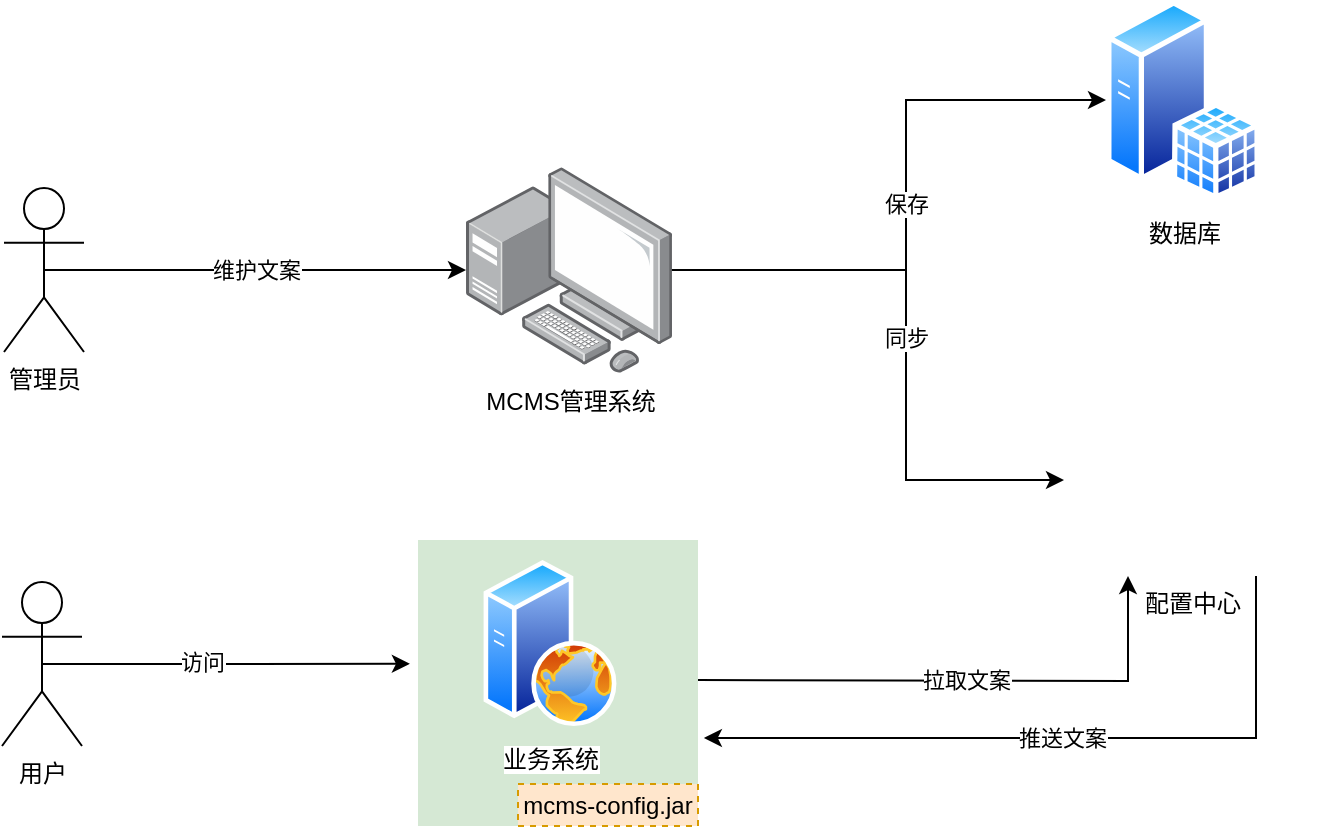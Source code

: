 <mxfile version="13.1.1" type="github"><diagram id="Ht1M8jgEwFfnCIfOTk4-" name="Page-1"><mxGraphModel dx="1422" dy="1540" grid="1" gridSize="10" guides="1" tooltips="1" connect="1" arrows="1" fold="1" page="1" pageScale="1" pageWidth="1169" pageHeight="827" math="0" shadow="0"><root><mxCell id="0"/><mxCell id="1" parent="0"/><mxCell id="Gp6BROhoxOLdqxNDhciu-20" value="保存" style="edgeStyle=orthogonalEdgeStyle;rounded=0;orthogonalLoop=1;jettySize=auto;html=1;exitX=0.971;exitY=0.5;exitDx=0;exitDy=0;exitPerimeter=0;" parent="1" source="Gp6BROhoxOLdqxNDhciu-4" target="Gp6BROhoxOLdqxNDhciu-18" edge="1"><mxGeometry relative="1" as="geometry"><Array as="points"><mxPoint x="610" y="-555"/><mxPoint x="610" y="-640"/></Array></mxGeometry></mxCell><mxCell id="Gp6BROhoxOLdqxNDhciu-21" value="同步" style="edgeStyle=orthogonalEdgeStyle;rounded=0;orthogonalLoop=1;jettySize=auto;html=1;" parent="1" source="Gp6BROhoxOLdqxNDhciu-4" target="Gp6BROhoxOLdqxNDhciu-19" edge="1"><mxGeometry relative="1" as="geometry"><Array as="points"><mxPoint x="442" y="-555"/><mxPoint x="610" y="-555"/><mxPoint x="610" y="-450"/></Array></mxGeometry></mxCell><mxCell id="Gp6BROhoxOLdqxNDhciu-9" value="" style="rounded=0;whiteSpace=wrap;html=1;strokeColor=none;dashed=1;fillColor=#d5e8d4;" parent="1" vertex="1"><mxGeometry x="366" y="-420" width="140" height="143" as="geometry"/></mxCell><mxCell id="Gp6BROhoxOLdqxNDhciu-16" style="edgeStyle=orthogonalEdgeStyle;rounded=0;orthogonalLoop=1;jettySize=auto;html=1;exitX=0.5;exitY=0.5;exitDx=0;exitDy=0;exitPerimeter=0;entryX=-0.029;entryY=0.433;entryDx=0;entryDy=0;entryPerimeter=0;" parent="1" source="Gp6BROhoxOLdqxNDhciu-3" target="Gp6BROhoxOLdqxNDhciu-9" edge="1"><mxGeometry relative="1" as="geometry"/></mxCell><mxCell id="Gp6BROhoxOLdqxNDhciu-17" value="访问" style="edgeLabel;html=1;align=center;verticalAlign=middle;resizable=0;points=[];" parent="Gp6BROhoxOLdqxNDhciu-16" vertex="1" connectable="0"><mxGeometry x="-0.137" y="1" relative="1" as="geometry"><mxPoint as="offset"/></mxGeometry></mxCell><mxCell id="Gp6BROhoxOLdqxNDhciu-3" value="用户" style="shape=umlActor;verticalLabelPosition=bottom;labelBackgroundColor=#ffffff;verticalAlign=top;html=1;outlineConnect=0;" parent="1" vertex="1"><mxGeometry x="158" y="-399" width="40" height="82" as="geometry"/></mxCell><mxCell id="Gp6BROhoxOLdqxNDhciu-23" value="拉取文案" style="edgeStyle=orthogonalEdgeStyle;rounded=0;orthogonalLoop=1;jettySize=auto;html=1;entryX=0.25;entryY=1;entryDx=0;entryDy=0;" parent="1" target="Gp6BROhoxOLdqxNDhciu-19" edge="1"><mxGeometry relative="1" as="geometry"><mxPoint x="506" y="-350" as="sourcePoint"/></mxGeometry></mxCell><mxCell id="Gp6BROhoxOLdqxNDhciu-4" value="MCMS管理系统" style="points=[];aspect=fixed;html=1;align=center;shadow=0;dashed=0;image;image=img/lib/allied_telesis/computer_and_terminals/Personal_Computer_with_Server.svg;" parent="1" vertex="1"><mxGeometry x="390" y="-606.5" width="103" height="103" as="geometry"/></mxCell><mxCell id="Gp6BROhoxOLdqxNDhciu-7" value="业务系统" style="aspect=fixed;perimeter=ellipsePerimeter;html=1;align=center;shadow=0;dashed=0;spacingTop=3;image;image=img/lib/active_directory/web_server.svg;" parent="1" vertex="1"><mxGeometry x="396" y="-410" width="72" height="83" as="geometry"/></mxCell><mxCell id="Gp6BROhoxOLdqxNDhciu-8" value="mcms-config.jar" style="rounded=0;whiteSpace=wrap;html=1;dashed=1;strokeColor=#d79b00;fillColor=#ffe6cc;" parent="1" vertex="1"><mxGeometry x="416" y="-298" width="90" height="21" as="geometry"/></mxCell><mxCell id="Gp6BROhoxOLdqxNDhciu-14" value="维护文案" style="edgeStyle=orthogonalEdgeStyle;rounded=0;orthogonalLoop=1;jettySize=auto;html=1;exitX=0.5;exitY=0.5;exitDx=0;exitDy=0;exitPerimeter=0;" parent="1" source="Gp6BROhoxOLdqxNDhciu-13" target="Gp6BROhoxOLdqxNDhciu-4" edge="1"><mxGeometry relative="1" as="geometry"><mxPoint x="390" y="-360" as="targetPoint"/></mxGeometry></mxCell><mxCell id="Gp6BROhoxOLdqxNDhciu-13" value="管理员" style="shape=umlActor;verticalLabelPosition=bottom;labelBackgroundColor=#ffffff;verticalAlign=top;html=1;outlineConnect=0;" parent="1" vertex="1"><mxGeometry x="159" y="-596" width="40" height="82" as="geometry"/></mxCell><mxCell id="Gp6BROhoxOLdqxNDhciu-18" value="数据库" style="aspect=fixed;perimeter=ellipsePerimeter;html=1;align=center;shadow=0;dashed=0;spacingTop=3;image;image=img/lib/active_directory/sql_server.svg;" parent="1" vertex="1"><mxGeometry x="710" y="-690" width="77" height="100" as="geometry"/></mxCell><mxCell id="Gp6BROhoxOLdqxNDhciu-22" value="推送文案" style="edgeStyle=orthogonalEdgeStyle;rounded=0;orthogonalLoop=1;jettySize=auto;html=1;exitX=0.75;exitY=1;exitDx=0;exitDy=0;entryX=1.021;entryY=0.692;entryDx=0;entryDy=0;entryPerimeter=0;" parent="1" source="Gp6BROhoxOLdqxNDhciu-19" target="Gp6BROhoxOLdqxNDhciu-9" edge="1"><mxGeometry relative="1" as="geometry"/></mxCell><mxCell id="Gp6BROhoxOLdqxNDhciu-19" value="配置中心" style="shape=image;html=1;verticalAlign=top;verticalLabelPosition=bottom;labelBackgroundColor=#ffffff;imageAspect=0;aspect=fixed;image=https://cdn2.iconfinder.com/data/icons/whcompare-isometric-web-hosting-servers/50/cloud-server-128.png;dashed=1;strokeColor=#000000;" parent="1" vertex="1"><mxGeometry x="689" y="-530" width="128" height="128" as="geometry"/></mxCell></root></mxGraphModel></diagram></mxfile>